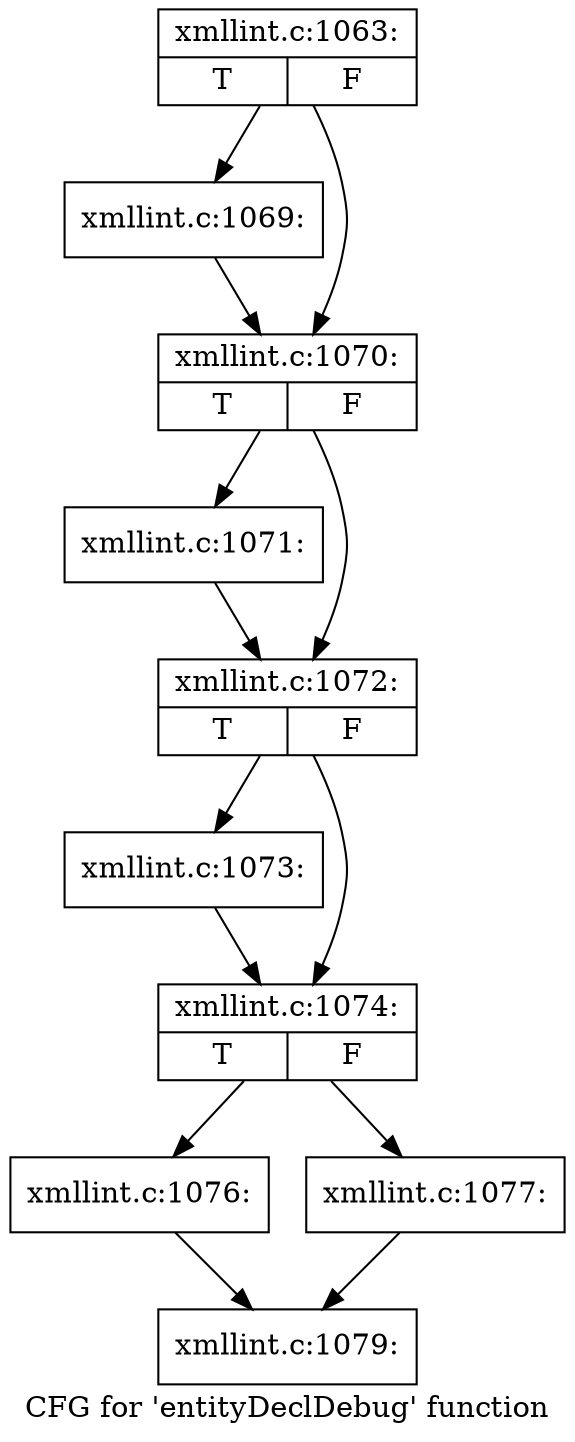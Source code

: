 digraph "CFG for 'entityDeclDebug' function" {
	label="CFG for 'entityDeclDebug' function";

	Node0x556d1b54fd60 [shape=record,label="{xmllint.c:1063:|{<s0>T|<s1>F}}"];
	Node0x556d1b54fd60 -> Node0x556d1b553090;
	Node0x556d1b54fd60 -> Node0x556d1b5530e0;
	Node0x556d1b553090 [shape=record,label="{xmllint.c:1069:}"];
	Node0x556d1b553090 -> Node0x556d1b5530e0;
	Node0x556d1b5530e0 [shape=record,label="{xmllint.c:1070:|{<s0>T|<s1>F}}"];
	Node0x556d1b5530e0 -> Node0x556d1b5535d0;
	Node0x556d1b5530e0 -> Node0x556d1b553620;
	Node0x556d1b5535d0 [shape=record,label="{xmllint.c:1071:}"];
	Node0x556d1b5535d0 -> Node0x556d1b553620;
	Node0x556d1b553620 [shape=record,label="{xmllint.c:1072:|{<s0>T|<s1>F}}"];
	Node0x556d1b553620 -> Node0x556d1b553b10;
	Node0x556d1b553620 -> Node0x556d1b553b60;
	Node0x556d1b553b10 [shape=record,label="{xmllint.c:1073:}"];
	Node0x556d1b553b10 -> Node0x556d1b553b60;
	Node0x556d1b553b60 [shape=record,label="{xmllint.c:1074:|{<s0>T|<s1>F}}"];
	Node0x556d1b553b60 -> Node0x556d1b554240;
	Node0x556d1b553b60 -> Node0x556d1b554290;
	Node0x556d1b554240 [shape=record,label="{xmllint.c:1076:}"];
	Node0x556d1b554240 -> Node0x556d1b551610;
	Node0x556d1b554290 [shape=record,label="{xmllint.c:1077:}"];
	Node0x556d1b554290 -> Node0x556d1b551610;
	Node0x556d1b551610 [shape=record,label="{xmllint.c:1079:}"];
}
